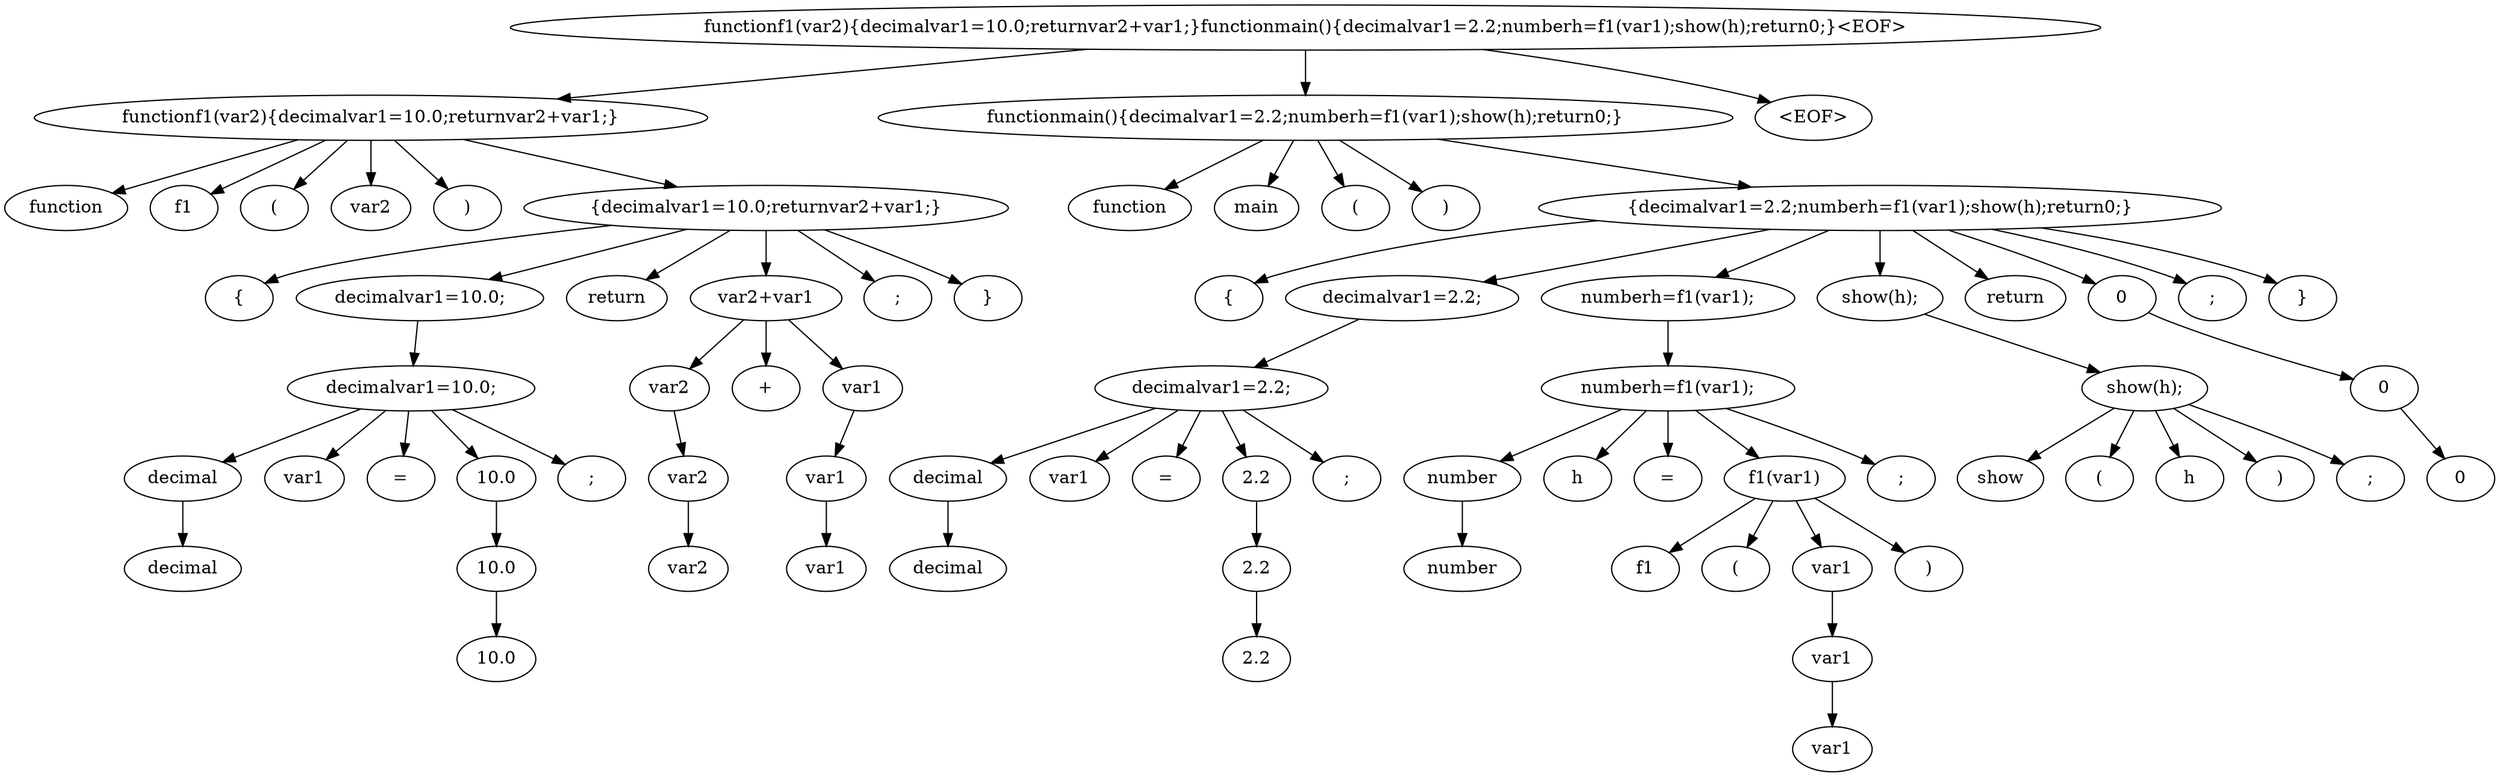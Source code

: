 digraph G {
node0[label="functionf1(var2){decimalvar1=10.0;returnvar2+var1;}functionmain(){decimalvar1=2.2;numberh=f1(var1);show(h);return0;}<EOF>"];
node1[label="functionf1(var2){decimalvar1=10.0;returnvar2+var1;}"];
node2[label="function"];
node1 -> node2;
node3[label="f1"];
node1 -> node3;
node4[label="("];
node1 -> node4;
node5[label="var2"];
node1 -> node5;
node6[label=")"];
node1 -> node6;
node7[label="{decimalvar1=10.0;returnvar2+var1;}"];
node8[label="{"];
node7 -> node8;
node9[label="decimalvar1=10.0;"];
node10[label="decimalvar1=10.0;"];
node11[label="decimal"];
node12[label="decimal"];
node11 -> node12;
node10 -> node11;
node13[label="var1"];
node10 -> node13;
node14[label="="];
node10 -> node14;
node15[label="10.0"];
node16[label="10.0"];
node17[label="10.0"];
node16 -> node17;
node15 -> node16;
node10 -> node15;
node18[label=";"];
node10 -> node18;
node9 -> node10;
node7 -> node9;
node19[label="return"];
node7 -> node19;
node20[label="var2+var1"];
node21[label="var2"];
node22[label="var2"];
node23[label="var2"];
node22 -> node23;
node21 -> node22;
node20 -> node21;
node24[label="+"];
node20 -> node24;
node25[label="var1"];
node26[label="var1"];
node27[label="var1"];
node26 -> node27;
node25 -> node26;
node20 -> node25;
node7 -> node20;
node28[label=";"];
node7 -> node28;
node29[label="}"];
node7 -> node29;
node1 -> node7;
node0 -> node1;
node30[label="functionmain(){decimalvar1=2.2;numberh=f1(var1);show(h);return0;}"];
node31[label="function"];
node30 -> node31;
node32[label="main"];
node30 -> node32;
node33[label="("];
node30 -> node33;
node34[label=")"];
node30 -> node34;
node35[label="{decimalvar1=2.2;numberh=f1(var1);show(h);return0;}"];
node36[label="{"];
node35 -> node36;
node37[label="decimalvar1=2.2;"];
node38[label="decimalvar1=2.2;"];
node39[label="decimal"];
node40[label="decimal"];
node39 -> node40;
node38 -> node39;
node41[label="var1"];
node38 -> node41;
node42[label="="];
node38 -> node42;
node43[label="2.2"];
node44[label="2.2"];
node45[label="2.2"];
node44 -> node45;
node43 -> node44;
node38 -> node43;
node46[label=";"];
node38 -> node46;
node37 -> node38;
node35 -> node37;
node47[label="numberh=f1(var1);"];
node48[label="numberh=f1(var1);"];
node49[label="number"];
node50[label="number"];
node49 -> node50;
node48 -> node49;
node51[label="h"];
node48 -> node51;
node52[label="="];
node48 -> node52;
node53[label="f1(var1)"];
node54[label="f1"];
node53 -> node54;
node55[label="("];
node53 -> node55;
node56[label="var1"];
node57[label="var1"];
node58[label="var1"];
node57 -> node58;
node56 -> node57;
node53 -> node56;
node59[label=")"];
node53 -> node59;
node48 -> node53;
node60[label=";"];
node48 -> node60;
node47 -> node48;
node35 -> node47;
node61[label="show(h);"];
node62[label="show(h);"];
node63[label="show"];
node62 -> node63;
node64[label="("];
node62 -> node64;
node65[label="h"];
node62 -> node65;
node66[label=")"];
node62 -> node66;
node67[label=";"];
node62 -> node67;
node61 -> node62;
node35 -> node61;
node68[label="return"];
node35 -> node68;
node69[label="0"];
node70[label="0"];
node71[label="0"];
node70 -> node71;
node69 -> node70;
node35 -> node69;
node72[label=";"];
node35 -> node72;
node73[label="}"];
node35 -> node73;
node30 -> node35;
node0 -> node30;
node74[label="<EOF>"];
node0 -> node74;
}
